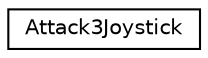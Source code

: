 digraph G
{
  edge [fontname="Helvetica",fontsize="10",labelfontname="Helvetica",labelfontsize="10"];
  node [fontname="Helvetica",fontsize="10",shape=record];
  rankdir="LR";
  Node1 [label="Attack3Joystick",height=0.2,width=0.4,color="black", fillcolor="white", style="filled",URL="$class_attack3_joystick.html",tooltip="This class is the driver for the Logitech Attack 3 Joystick. This joystick is often used at competiti..."];
}
